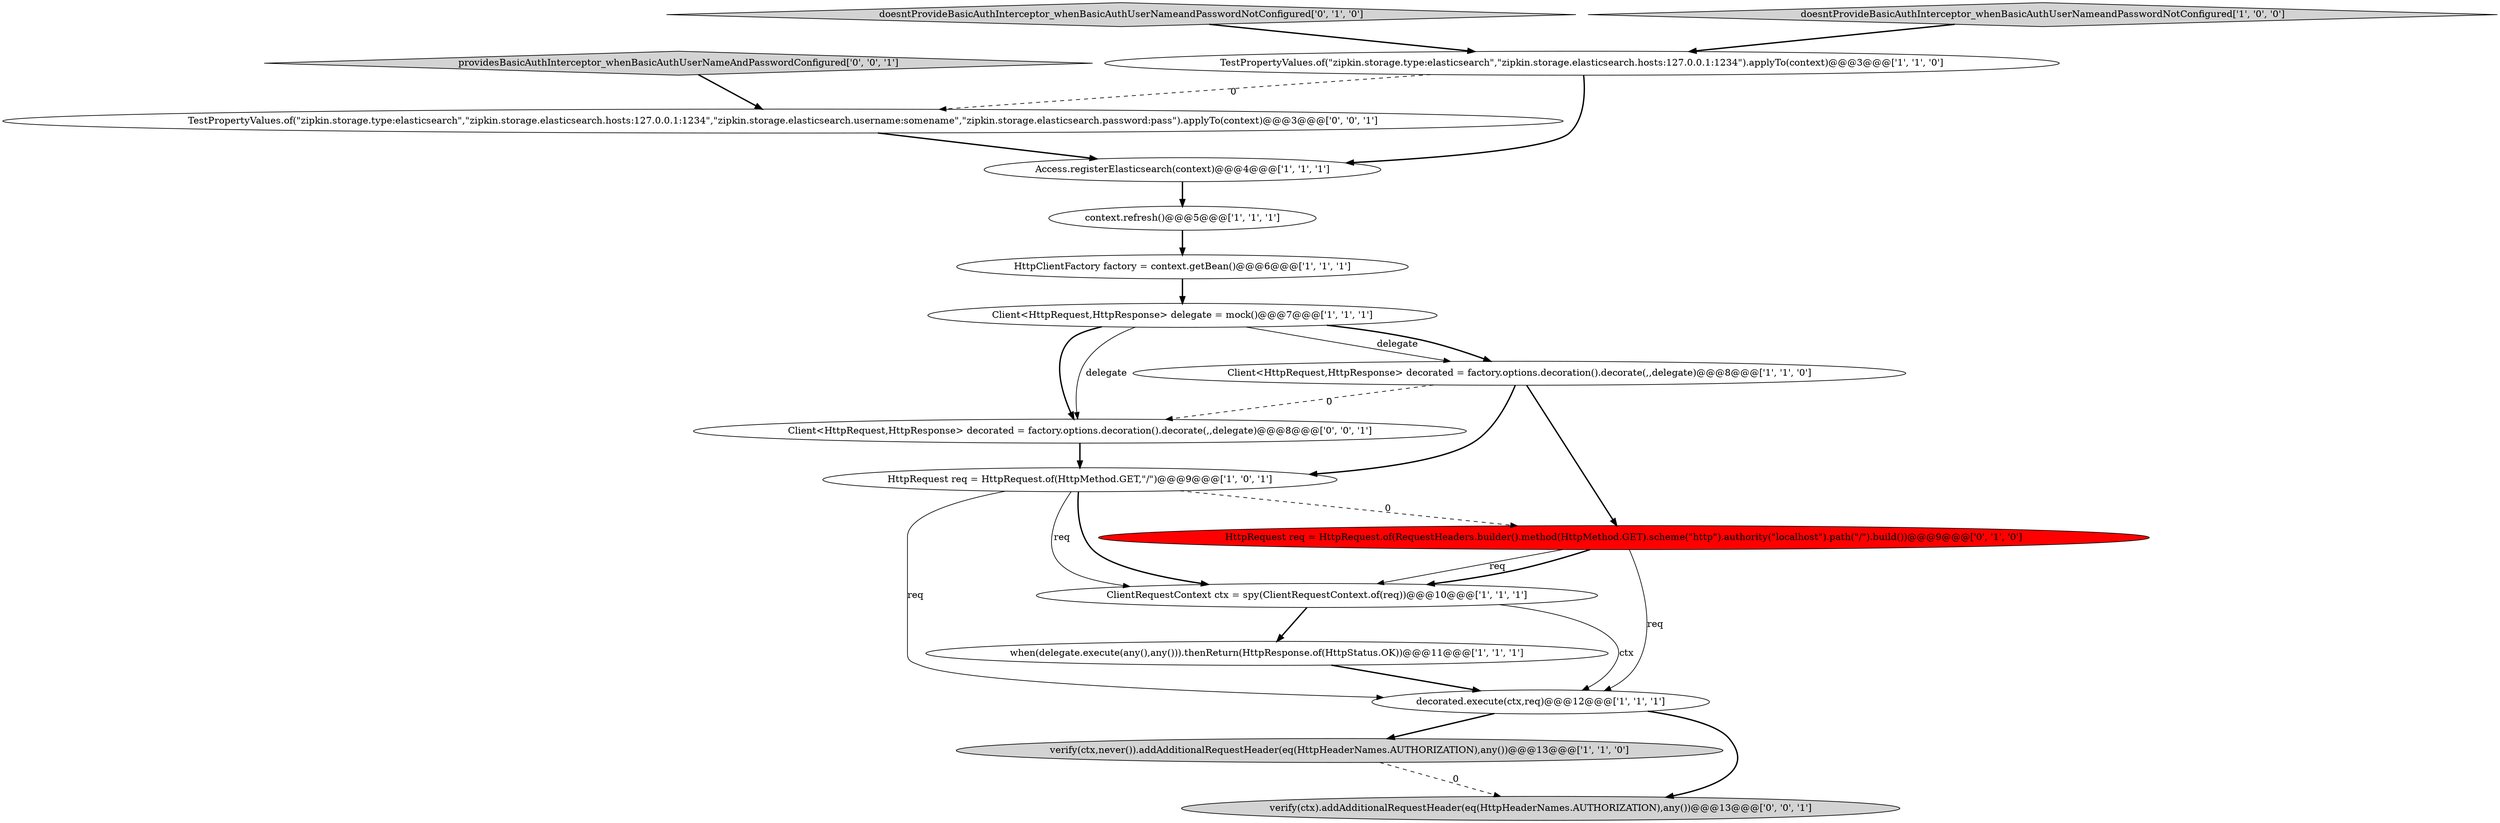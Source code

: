 digraph {
5 [style = filled, label = "HttpClientFactory factory = context.getBean()@@@6@@@['1', '1', '1']", fillcolor = white, shape = ellipse image = "AAA0AAABBB1BBB"];
9 [style = filled, label = "verify(ctx,never()).addAdditionalRequestHeader(eq(HttpHeaderNames.AUTHORIZATION),any())@@@13@@@['1', '1', '0']", fillcolor = lightgray, shape = ellipse image = "AAA0AAABBB1BBB"];
10 [style = filled, label = "HttpRequest req = HttpRequest.of(HttpMethod.GET,\"/\")@@@9@@@['1', '0', '1']", fillcolor = white, shape = ellipse image = "AAA0AAABBB1BBB"];
13 [style = filled, label = "doesntProvideBasicAuthInterceptor_whenBasicAuthUserNameandPasswordNotConfigured['0', '1', '0']", fillcolor = lightgray, shape = diamond image = "AAA0AAABBB2BBB"];
16 [style = filled, label = "verify(ctx).addAdditionalRequestHeader(eq(HttpHeaderNames.AUTHORIZATION),any())@@@13@@@['0', '0', '1']", fillcolor = lightgray, shape = ellipse image = "AAA0AAABBB3BBB"];
4 [style = filled, label = "Access.registerElasticsearch(context)@@@4@@@['1', '1', '1']", fillcolor = white, shape = ellipse image = "AAA0AAABBB1BBB"];
2 [style = filled, label = "TestPropertyValues.of(\"zipkin.storage.type:elasticsearch\",\"zipkin.storage.elasticsearch.hosts:127.0.0.1:1234\").applyTo(context)@@@3@@@['1', '1', '0']", fillcolor = white, shape = ellipse image = "AAA0AAABBB1BBB"];
1 [style = filled, label = "doesntProvideBasicAuthInterceptor_whenBasicAuthUserNameandPasswordNotConfigured['1', '0', '0']", fillcolor = lightgray, shape = diamond image = "AAA0AAABBB1BBB"];
0 [style = filled, label = "ClientRequestContext ctx = spy(ClientRequestContext.of(req))@@@10@@@['1', '1', '1']", fillcolor = white, shape = ellipse image = "AAA0AAABBB1BBB"];
3 [style = filled, label = "when(delegate.execute(any(),any())).thenReturn(HttpResponse.of(HttpStatus.OK))@@@11@@@['1', '1', '1']", fillcolor = white, shape = ellipse image = "AAA0AAABBB1BBB"];
6 [style = filled, label = "decorated.execute(ctx,req)@@@12@@@['1', '1', '1']", fillcolor = white, shape = ellipse image = "AAA0AAABBB1BBB"];
12 [style = filled, label = "HttpRequest req = HttpRequest.of(RequestHeaders.builder().method(HttpMethod.GET).scheme(\"http\").authority(\"localhost\").path(\"/\").build())@@@9@@@['0', '1', '0']", fillcolor = red, shape = ellipse image = "AAA1AAABBB2BBB"];
7 [style = filled, label = "context.refresh()@@@5@@@['1', '1', '1']", fillcolor = white, shape = ellipse image = "AAA0AAABBB1BBB"];
14 [style = filled, label = "providesBasicAuthInterceptor_whenBasicAuthUserNameAndPasswordConfigured['0', '0', '1']", fillcolor = lightgray, shape = diamond image = "AAA0AAABBB3BBB"];
15 [style = filled, label = "Client<HttpRequest,HttpResponse> decorated = factory.options.decoration().decorate(,,delegate)@@@8@@@['0', '0', '1']", fillcolor = white, shape = ellipse image = "AAA0AAABBB3BBB"];
17 [style = filled, label = "TestPropertyValues.of(\"zipkin.storage.type:elasticsearch\",\"zipkin.storage.elasticsearch.hosts:127.0.0.1:1234\",\"zipkin.storage.elasticsearch.username:somename\",\"zipkin.storage.elasticsearch.password:pass\").applyTo(context)@@@3@@@['0', '0', '1']", fillcolor = white, shape = ellipse image = "AAA0AAABBB3BBB"];
11 [style = filled, label = "Client<HttpRequest,HttpResponse> decorated = factory.options.decoration().decorate(,,delegate)@@@8@@@['1', '1', '0']", fillcolor = white, shape = ellipse image = "AAA0AAABBB1BBB"];
8 [style = filled, label = "Client<HttpRequest,HttpResponse> delegate = mock()@@@7@@@['1', '1', '1']", fillcolor = white, shape = ellipse image = "AAA0AAABBB1BBB"];
0->3 [style = bold, label=""];
5->8 [style = bold, label=""];
15->10 [style = bold, label=""];
12->0 [style = solid, label="req"];
9->16 [style = dashed, label="0"];
8->15 [style = bold, label=""];
11->15 [style = dashed, label="0"];
10->12 [style = dashed, label="0"];
3->6 [style = bold, label=""];
14->17 [style = bold, label=""];
11->12 [style = bold, label=""];
2->17 [style = dashed, label="0"];
2->4 [style = bold, label=""];
12->0 [style = bold, label=""];
4->7 [style = bold, label=""];
10->0 [style = solid, label="req"];
7->5 [style = bold, label=""];
11->10 [style = bold, label=""];
6->16 [style = bold, label=""];
10->0 [style = bold, label=""];
12->6 [style = solid, label="req"];
0->6 [style = solid, label="ctx"];
8->15 [style = solid, label="delegate"];
1->2 [style = bold, label=""];
6->9 [style = bold, label=""];
8->11 [style = solid, label="delegate"];
10->6 [style = solid, label="req"];
8->11 [style = bold, label=""];
17->4 [style = bold, label=""];
13->2 [style = bold, label=""];
}
